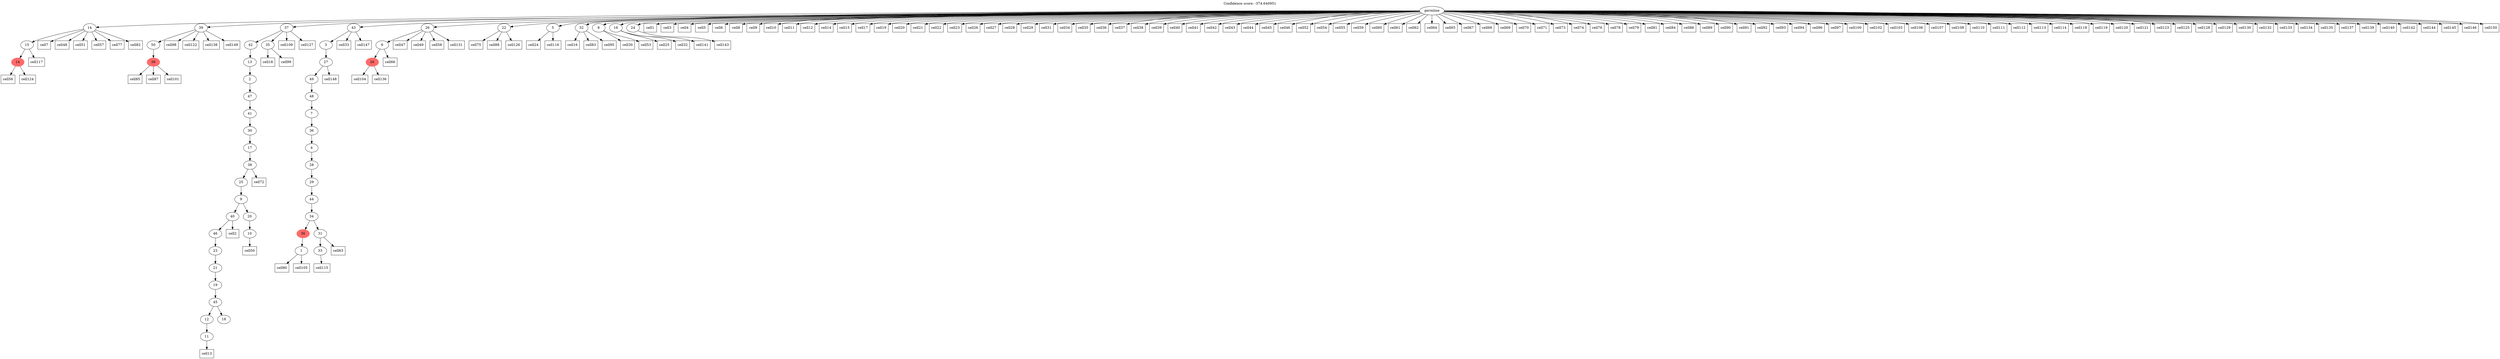 digraph g {
	"53" -> "54";
	"54" [color=indianred1, style=filled, label="14"];
	"52" -> "53";
	"53" [label="15"];
	"46" -> "47";
	"47" [color=indianred1, style=filled, label="39"];
	"45" -> "46";
	"46" [label="50"];
	"41" -> "42";
	"42" [label="11"];
	"40" -> "41";
	"41" [label="12"];
	"40" -> "43";
	"43" [label="18"];
	"39" -> "40";
	"40" [label="45"];
	"38" -> "39";
	"39" [label="19"];
	"37" -> "38";
	"38" [label="21"];
	"36" -> "37";
	"37" [label="23"];
	"35" -> "36";
	"36" [label="46"];
	"33" -> "34";
	"34" [label="10"];
	"32" -> "33";
	"33" [label="20"];
	"32" -> "35";
	"35" [label="40"];
	"31" -> "32";
	"32" [label="9"];
	"30" -> "31";
	"31" [label="25"];
	"29" -> "30";
	"30" [label="38"];
	"28" -> "29";
	"29" [label="17"];
	"27" -> "28";
	"28" [label="30"];
	"26" -> "27";
	"27" [label="41"];
	"25" -> "26";
	"26" [label="47"];
	"24" -> "25";
	"25" [label="2"];
	"23" -> "24";
	"24" [label="13"];
	"22" -> "23";
	"23" [label="42"];
	"22" -> "44";
	"44" [label="35"];
	"19" -> "20";
	"20" [label="1"];
	"17" -> "18";
	"18" [label="33"];
	"16" -> "17";
	"17" [label="31"];
	"16" -> "19";
	"19" [color=indianred1, style=filled, label="36"];
	"15" -> "16";
	"16" [label="34"];
	"14" -> "15";
	"15" [label="44"];
	"13" -> "14";
	"14" [label="29"];
	"12" -> "13";
	"13" [label="28"];
	"11" -> "12";
	"12" [label="4"];
	"10" -> "11";
	"11" [label="36"];
	"9" -> "10";
	"10" [label="7"];
	"8" -> "9";
	"9" [label="48"];
	"7" -> "8";
	"8" [label="49"];
	"6" -> "7";
	"7" [label="27"];
	"5" -> "6";
	"6" [label="3"];
	"2" -> "3";
	"3" [color=indianred1, style=filled, label="26"];
	"1" -> "2";
	"2" [label="6"];
	"0" -> "1";
	"1" [label="26"];
	"0" -> "4";
	"4" [label="22"];
	"0" -> "5";
	"5" [label="43"];
	"0" -> "21";
	"21" [label="5"];
	"0" -> "22";
	"22" [label="37"];
	"0" -> "45";
	"45" [label="39"];
	"0" -> "48";
	"48" [label="32"];
	"0" -> "49";
	"49" [label="8"];
	"0" -> "50";
	"50" [label="16"];
	"0" -> "51";
	"51" [label="24"];
	"0" -> "52";
	"52" [label="14"];
	"0" [label="germline"];
	"0" -> "cell1";
	"cell1" [shape=box];
	"35" -> "cell2";
	"cell2" [shape=box];
	"0" -> "cell3";
	"cell3" [shape=box];
	"0" -> "cell4";
	"cell4" [shape=box];
	"0" -> "cell5";
	"cell5" [shape=box];
	"0" -> "cell6";
	"cell6" [shape=box];
	"52" -> "cell7";
	"cell7" [shape=box];
	"0" -> "cell8";
	"cell8" [shape=box];
	"0" -> "cell9";
	"cell9" [shape=box];
	"0" -> "cell10";
	"cell10" [shape=box];
	"0" -> "cell11";
	"cell11" [shape=box];
	"0" -> "cell12";
	"cell12" [shape=box];
	"42" -> "cell13";
	"cell13" [shape=box];
	"0" -> "cell14";
	"cell14" [shape=box];
	"0" -> "cell15";
	"cell15" [shape=box];
	"48" -> "cell16";
	"cell16" [shape=box];
	"0" -> "cell17";
	"cell17" [shape=box];
	"44" -> "cell18";
	"cell18" [shape=box];
	"0" -> "cell19";
	"cell19" [shape=box];
	"0" -> "cell20";
	"cell20" [shape=box];
	"0" -> "cell21";
	"cell21" [shape=box];
	"0" -> "cell22";
	"cell22" [shape=box];
	"0" -> "cell23";
	"cell23" [shape=box];
	"21" -> "cell24";
	"cell24" [shape=box];
	"50" -> "cell25";
	"cell25" [shape=box];
	"0" -> "cell26";
	"cell26" [shape=box];
	"0" -> "cell27";
	"cell27" [shape=box];
	"0" -> "cell28";
	"cell28" [shape=box];
	"0" -> "cell29";
	"cell29" [shape=box];
	"49" -> "cell30";
	"cell30" [shape=box];
	"0" -> "cell31";
	"cell31" [shape=box];
	"50" -> "cell32";
	"cell32" [shape=box];
	"5" -> "cell33";
	"cell33" [shape=box];
	"0" -> "cell34";
	"cell34" [shape=box];
	"0" -> "cell35";
	"cell35" [shape=box];
	"0" -> "cell36";
	"cell36" [shape=box];
	"0" -> "cell37";
	"cell37" [shape=box];
	"0" -> "cell38";
	"cell38" [shape=box];
	"0" -> "cell39";
	"cell39" [shape=box];
	"0" -> "cell40";
	"cell40" [shape=box];
	"0" -> "cell41";
	"cell41" [shape=box];
	"0" -> "cell42";
	"cell42" [shape=box];
	"0" -> "cell43";
	"cell43" [shape=box];
	"0" -> "cell44";
	"cell44" [shape=box];
	"0" -> "cell45";
	"cell45" [shape=box];
	"0" -> "cell46";
	"cell46" [shape=box];
	"1" -> "cell47";
	"cell47" [shape=box];
	"52" -> "cell48";
	"cell48" [shape=box];
	"1" -> "cell49";
	"cell49" [shape=box];
	"34" -> "cell50";
	"cell50" [shape=box];
	"52" -> "cell51";
	"cell51" [shape=box];
	"0" -> "cell52";
	"cell52" [shape=box];
	"49" -> "cell53";
	"cell53" [shape=box];
	"0" -> "cell54";
	"cell54" [shape=box];
	"0" -> "cell55";
	"cell55" [shape=box];
	"54" -> "cell56";
	"cell56" [shape=box];
	"52" -> "cell57";
	"cell57" [shape=box];
	"1" -> "cell58";
	"cell58" [shape=box];
	"0" -> "cell59";
	"cell59" [shape=box];
	"0" -> "cell60";
	"cell60" [shape=box];
	"0" -> "cell61";
	"cell61" [shape=box];
	"0" -> "cell62";
	"cell62" [shape=box];
	"17" -> "cell63";
	"cell63" [shape=box];
	"0" -> "cell64";
	"cell64" [shape=box];
	"0" -> "cell65";
	"cell65" [shape=box];
	"2" -> "cell66";
	"cell66" [shape=box];
	"0" -> "cell67";
	"cell67" [shape=box];
	"0" -> "cell68";
	"cell68" [shape=box];
	"0" -> "cell69";
	"cell69" [shape=box];
	"0" -> "cell70";
	"cell70" [shape=box];
	"0" -> "cell71";
	"cell71" [shape=box];
	"30" -> "cell72";
	"cell72" [shape=box];
	"0" -> "cell73";
	"cell73" [shape=box];
	"0" -> "cell74";
	"cell74" [shape=box];
	"4" -> "cell75";
	"cell75" [shape=box];
	"0" -> "cell76";
	"cell76" [shape=box];
	"52" -> "cell77";
	"cell77" [shape=box];
	"0" -> "cell78";
	"cell78" [shape=box];
	"0" -> "cell79";
	"cell79" [shape=box];
	"20" -> "cell80";
	"cell80" [shape=box];
	"0" -> "cell81";
	"cell81" [shape=box];
	"52" -> "cell82";
	"cell82" [shape=box];
	"48" -> "cell83";
	"cell83" [shape=box];
	"0" -> "cell84";
	"cell84" [shape=box];
	"47" -> "cell85";
	"cell85" [shape=box];
	"0" -> "cell86";
	"cell86" [shape=box];
	"47" -> "cell87";
	"cell87" [shape=box];
	"4" -> "cell88";
	"cell88" [shape=box];
	"0" -> "cell89";
	"cell89" [shape=box];
	"0" -> "cell90";
	"cell90" [shape=box];
	"0" -> "cell91";
	"cell91" [shape=box];
	"0" -> "cell92";
	"cell92" [shape=box];
	"0" -> "cell93";
	"cell93" [shape=box];
	"0" -> "cell94";
	"cell94" [shape=box];
	"48" -> "cell95";
	"cell95" [shape=box];
	"0" -> "cell96";
	"cell96" [shape=box];
	"0" -> "cell97";
	"cell97" [shape=box];
	"45" -> "cell98";
	"cell98" [shape=box];
	"44" -> "cell99";
	"cell99" [shape=box];
	"0" -> "cell100";
	"cell100" [shape=box];
	"47" -> "cell101";
	"cell101" [shape=box];
	"0" -> "cell102";
	"cell102" [shape=box];
	"0" -> "cell103";
	"cell103" [shape=box];
	"3" -> "cell104";
	"cell104" [shape=box];
	"20" -> "cell105";
	"cell105" [shape=box];
	"0" -> "cell106";
	"cell106" [shape=box];
	"0" -> "cell107";
	"cell107" [shape=box];
	"0" -> "cell108";
	"cell108" [shape=box];
	"22" -> "cell109";
	"cell109" [shape=box];
	"0" -> "cell110";
	"cell110" [shape=box];
	"0" -> "cell111";
	"cell111" [shape=box];
	"0" -> "cell112";
	"cell112" [shape=box];
	"0" -> "cell113";
	"cell113" [shape=box];
	"0" -> "cell114";
	"cell114" [shape=box];
	"18" -> "cell115";
	"cell115" [shape=box];
	"21" -> "cell116";
	"cell116" [shape=box];
	"53" -> "cell117";
	"cell117" [shape=box];
	"0" -> "cell118";
	"cell118" [shape=box];
	"0" -> "cell119";
	"cell119" [shape=box];
	"0" -> "cell120";
	"cell120" [shape=box];
	"0" -> "cell121";
	"cell121" [shape=box];
	"45" -> "cell122";
	"cell122" [shape=box];
	"0" -> "cell123";
	"cell123" [shape=box];
	"54" -> "cell124";
	"cell124" [shape=box];
	"0" -> "cell125";
	"cell125" [shape=box];
	"4" -> "cell126";
	"cell126" [shape=box];
	"22" -> "cell127";
	"cell127" [shape=box];
	"0" -> "cell128";
	"cell128" [shape=box];
	"0" -> "cell129";
	"cell129" [shape=box];
	"0" -> "cell130";
	"cell130" [shape=box];
	"1" -> "cell131";
	"cell131" [shape=box];
	"0" -> "cell132";
	"cell132" [shape=box];
	"0" -> "cell133";
	"cell133" [shape=box];
	"0" -> "cell134";
	"cell134" [shape=box];
	"0" -> "cell135";
	"cell135" [shape=box];
	"3" -> "cell136";
	"cell136" [shape=box];
	"0" -> "cell137";
	"cell137" [shape=box];
	"45" -> "cell138";
	"cell138" [shape=box];
	"0" -> "cell139";
	"cell139" [shape=box];
	"0" -> "cell140";
	"cell140" [shape=box];
	"50" -> "cell141";
	"cell141" [shape=box];
	"0" -> "cell142";
	"cell142" [shape=box];
	"51" -> "cell143";
	"cell143" [shape=box];
	"0" -> "cell144";
	"cell144" [shape=box];
	"0" -> "cell145";
	"cell145" [shape=box];
	"0" -> "cell146";
	"cell146" [shape=box];
	"5" -> "cell147";
	"cell147" [shape=box];
	"7" -> "cell148";
	"cell148" [shape=box];
	"45" -> "cell149";
	"cell149" [shape=box];
	"0" -> "cell150";
	"cell150" [shape=box];
	labelloc="t";
	label="Confidence score: -374.640951";
}
